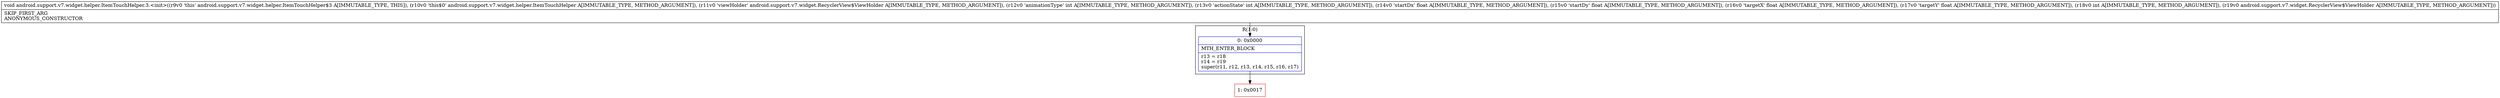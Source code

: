digraph "CFG forandroid.support.v7.widget.helper.ItemTouchHelper.3.\<init\>(Landroid\/support\/v7\/widget\/helper\/ItemTouchHelper;Landroid\/support\/v7\/widget\/RecyclerView$ViewHolder;IIFFFFILandroid\/support\/v7\/widget\/RecyclerView$ViewHolder;)V" {
subgraph cluster_Region_703209013 {
label = "R(1:0)";
node [shape=record,color=blue];
Node_0 [shape=record,label="{0\:\ 0x0000|MTH_ENTER_BLOCK\l|r13 = r18\lr14 = r19\lsuper(r11, r12, r13, r14, r15, r16, r17)\l}"];
}
Node_1 [shape=record,color=red,label="{1\:\ 0x0017}"];
MethodNode[shape=record,label="{void android.support.v7.widget.helper.ItemTouchHelper.3.\<init\>((r9v0 'this' android.support.v7.widget.helper.ItemTouchHelper$3 A[IMMUTABLE_TYPE, THIS]), (r10v0 'this$0' android.support.v7.widget.helper.ItemTouchHelper A[IMMUTABLE_TYPE, METHOD_ARGUMENT]), (r11v0 'viewHolder' android.support.v7.widget.RecyclerView$ViewHolder A[IMMUTABLE_TYPE, METHOD_ARGUMENT]), (r12v0 'animationType' int A[IMMUTABLE_TYPE, METHOD_ARGUMENT]), (r13v0 'actionState' int A[IMMUTABLE_TYPE, METHOD_ARGUMENT]), (r14v0 'startDx' float A[IMMUTABLE_TYPE, METHOD_ARGUMENT]), (r15v0 'startDy' float A[IMMUTABLE_TYPE, METHOD_ARGUMENT]), (r16v0 'targetX' float A[IMMUTABLE_TYPE, METHOD_ARGUMENT]), (r17v0 'targetY' float A[IMMUTABLE_TYPE, METHOD_ARGUMENT]), (r18v0 int A[IMMUTABLE_TYPE, METHOD_ARGUMENT]), (r19v0 android.support.v7.widget.RecyclerView$ViewHolder A[IMMUTABLE_TYPE, METHOD_ARGUMENT]))  | SKIP_FIRST_ARG\lANONYMOUS_CONSTRUCTOR\l}"];
MethodNode -> Node_0;
Node_0 -> Node_1;
}

